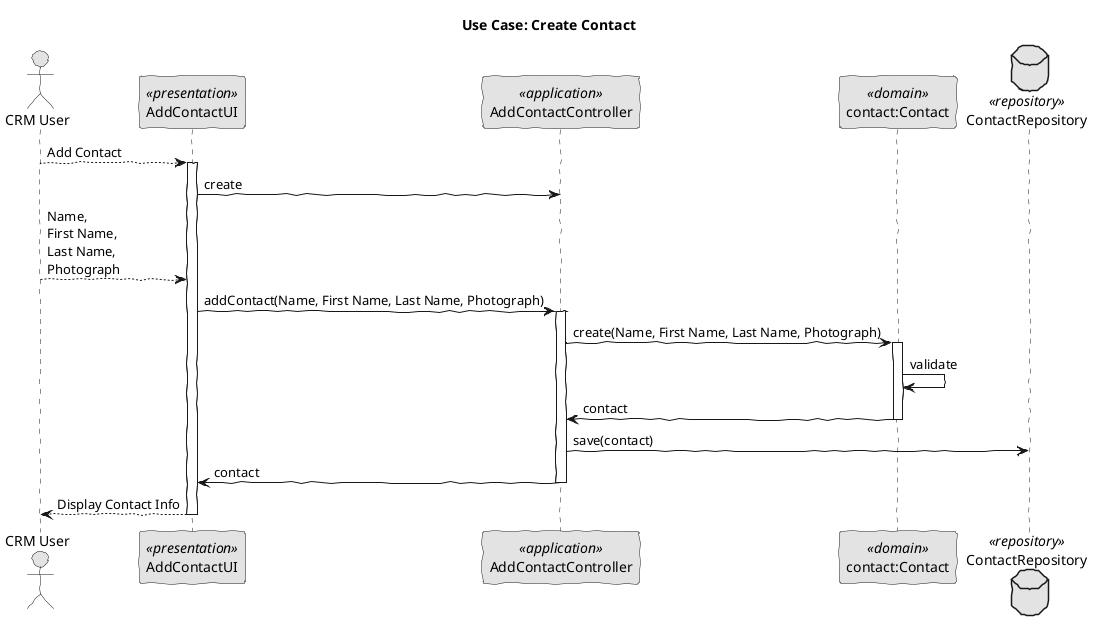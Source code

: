 @startuml uc_create_contact.png
skinparam handwritten true
skinparam monochrome true
skinparam packageStyle rect
skinparam defaultFontName FG Virgil
skinparam shadowing false

title Use Case: Create Contact

actor "CRM User" as Actor  
participant AddContactUI as UI <<presentation>>
participant AddContactController as Controller <<application>>
participant "contact:Contact" as Domain <<domain>>
database ContactRepository as Repository <<repository>>

Actor --> UI: Add Contact
activate UI
    UI -> Controller: create
    Actor --> UI: Name,\nFirst Name,\nLast Name,\nPhotograph
    UI -> Controller: addContact(Name, First Name, Last Name, Photograph)
    activate Controller
        Controller -> Domain: create(Name, First Name, Last Name, Photograph)
        activate Domain
            Domain -> Domain: validate
            Domain -> Controller: contact
        deactivate Domain
        Controller -> Repository: save(contact)
        Controller -> UI: contact
    deactivate Controller
    UI --> Actor: Display Contact Info
deactivate UI

@enduml